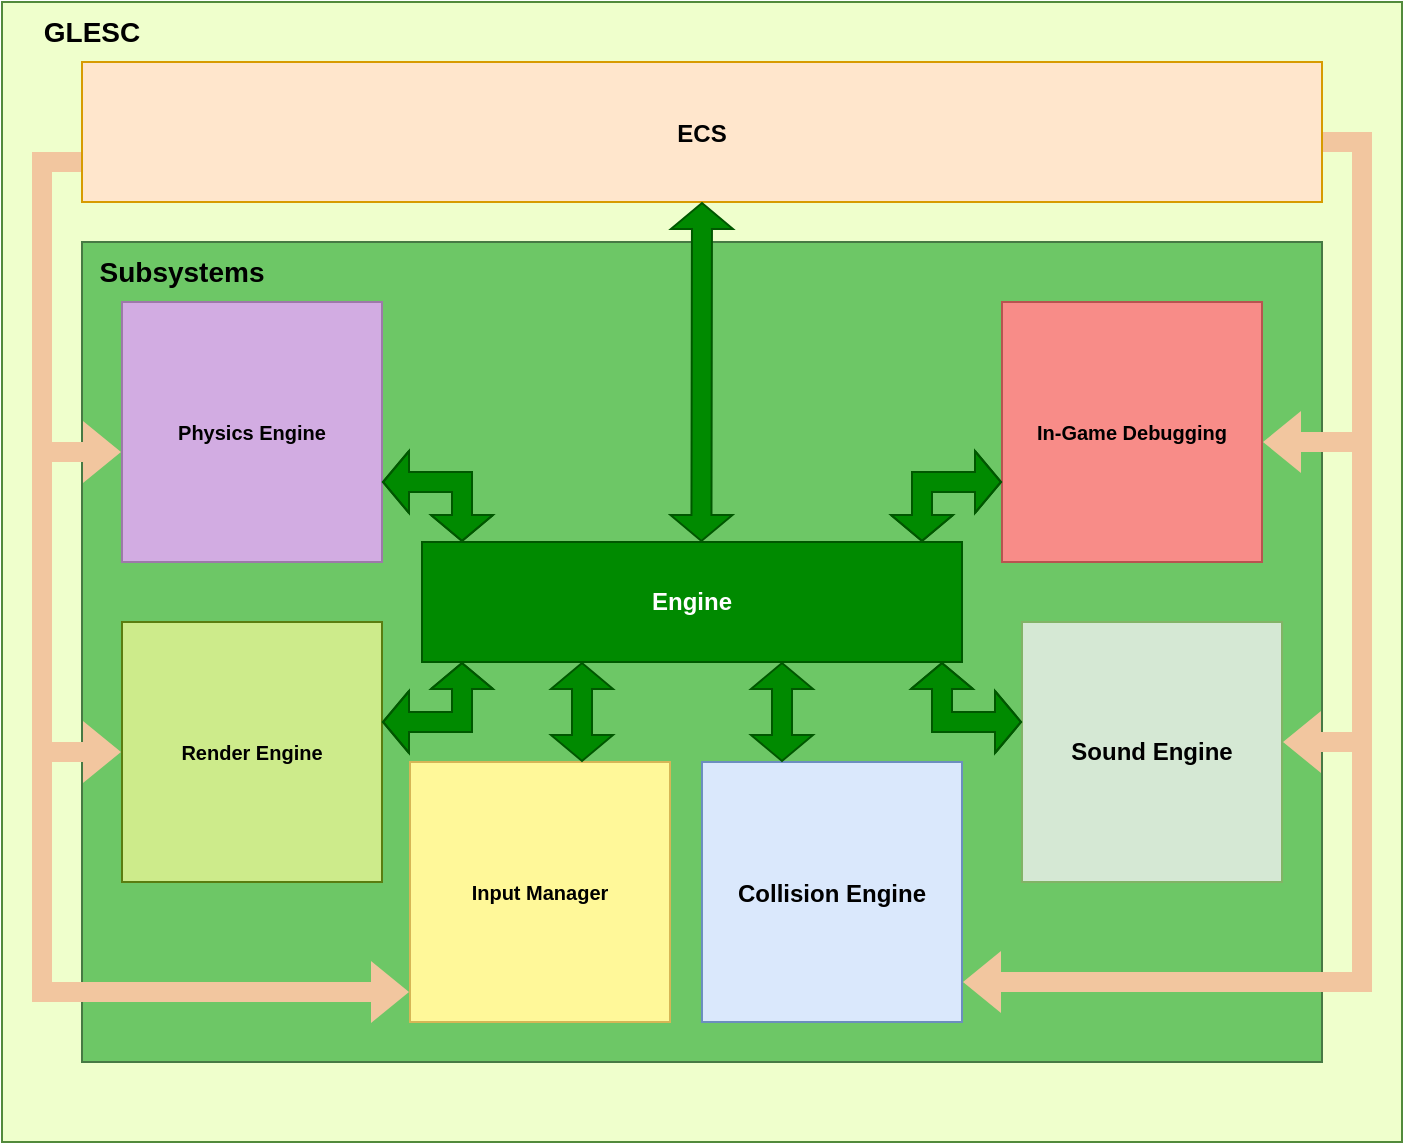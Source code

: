 <mxfile version="24.5.3" type="device">
  <diagram name="Página-1" id="2lp4uydA60VJKY2f_2jK">
    <mxGraphModel dx="988" dy="594" grid="1" gridSize="10" guides="1" tooltips="1" connect="1" arrows="1" fold="1" page="1" pageScale="1" pageWidth="827" pageHeight="1169" background="none" math="0" shadow="0">
      <root>
        <mxCell id="0" />
        <mxCell id="1" parent="0" />
        <mxCell id="lonjhoGg8wPurpXXjPY--60" value="" style="rounded=0;whiteSpace=wrap;html=1;fillColor=#efffcc;strokeColor=#528a3c;shadow=0;glass=0;container=0;" parent="1" vertex="1">
          <mxGeometry x="80" y="710" width="700" height="570" as="geometry" />
        </mxCell>
        <mxCell id="alcw4WebK94FmhoN8eKG-15" value="" style="rounded=0;whiteSpace=wrap;html=1;fillColor=#6dc766;strokeColor=#477944;shadow=0;glass=0;container=0;" parent="1" vertex="1">
          <mxGeometry x="120" y="830" width="620" height="410" as="geometry" />
        </mxCell>
        <mxCell id="alcw4WebK94FmhoN8eKG-17" value="Subsystems" style="text;html=1;strokeColor=none;fillColor=none;align=center;verticalAlign=middle;whiteSpace=wrap;rounded=0;fontStyle=1;fontSize=14;shadow=0;glass=0;container=0;" parent="1" vertex="1">
          <mxGeometry x="120" y="830" width="100" height="30" as="geometry" />
        </mxCell>
        <mxCell id="33" value="ECS" style="group;fillColor=#ffe6cc;strokeColor=#d79b00;container=0;flipH=1;flipV=1;verticalAlign=middle;fontStyle=1" parent="1" vertex="1" connectable="0">
          <mxGeometry x="120" y="740" width="620" height="70" as="geometry" />
        </mxCell>
        <mxCell id="lonjhoGg8wPurpXXjPY--36" value="&lt;span style=&quot;font-size: 10px; font-weight: 700;&quot;&gt;Physics Engine&lt;/span&gt;" style="rounded=0;whiteSpace=wrap;html=1;fillColor=#D2ACE2;strokeColor=#9D79A9;shadow=0;glass=0;container=0;flipH=1;flipV=1;" parent="1" vertex="1">
          <mxGeometry x="140" y="860" width="130" height="130" as="geometry" />
        </mxCell>
        <mxCell id="66" value="Sound Engine" style="rounded=0;whiteSpace=wrap;html=1;fillColor=#d5e8d4;strokeColor=#82b366;shadow=0;glass=0;container=0;flipH=1;flipV=1;fontStyle=1" parent="1" vertex="1">
          <mxGeometry x="590" y="1020" width="130" height="130" as="geometry" />
        </mxCell>
        <mxCell id="34" value="Collision Engine" style="group;fillColor=#dae8fc;strokeColor=#6c8ebf;container=0;flipH=1;flipV=1;align=center;verticalAlign=middle;fontStyle=1" parent="1" vertex="1" connectable="0">
          <mxGeometry x="430" y="1090" width="130" height="130" as="geometry" />
        </mxCell>
        <mxCell id="lonjhoGg8wPurpXXjPY--58" value="&lt;span style=&quot;font-size: 10px; font-weight: 700;&quot;&gt;In-Game Debugging&lt;/span&gt;" style="rounded=0;whiteSpace=wrap;html=1;fillColor=#F88C88;strokeColor=#b85450;shadow=0;glass=0;container=0;" parent="1" vertex="1">
          <mxGeometry x="580" y="860" width="130" height="130" as="geometry" />
        </mxCell>
        <mxCell id="lonjhoGg8wPurpXXjPY--37" value="&lt;b style=&quot;font-size: 9px;&quot;&gt;&lt;font style=&quot;font-size: 10px;&quot;&gt;Input Manager&lt;/font&gt;&lt;/b&gt;" style="rounded=0;whiteSpace=wrap;html=1;fillColor=#FFF899;strokeColor=#d6b656;gradientColor=none;shadow=0;glass=0;container=0;" parent="1" vertex="1">
          <mxGeometry x="284" y="1090" width="130" height="130" as="geometry" />
        </mxCell>
        <mxCell id="lonjhoGg8wPurpXXjPY--35" value="&lt;span style=&quot;font-size: 10px; font-weight: 700;&quot;&gt;Render Engine&lt;/span&gt;" style="rounded=0;whiteSpace=wrap;html=1;fillColor=#cdeb8b;strokeColor=#5A7D10;shadow=0;glass=0;container=0;" parent="1" vertex="1">
          <mxGeometry x="140" y="1020" width="130" height="130" as="geometry" />
        </mxCell>
        <mxCell id="Sd2SdpKYTMz3nvVP0K40-68" value="GLESC" style="text;html=1;strokeColor=none;fillColor=none;align=center;verticalAlign=middle;whiteSpace=wrap;rounded=0;fontStyle=1;fontSize=14;shadow=0;glass=0;container=0;" vertex="1" parent="1">
          <mxGeometry x="80" y="710" width="90" height="30" as="geometry" />
        </mxCell>
        <mxCell id="Sd2SdpKYTMz3nvVP0K40-69" value="Engine" style="rounded=0;whiteSpace=wrap;html=1;fillColor=#008a00;strokeColor=#005700;fontColor=#ffffff;fontStyle=1" vertex="1" parent="1">
          <mxGeometry x="290" y="980" width="270" height="60" as="geometry" />
        </mxCell>
        <mxCell id="Sd2SdpKYTMz3nvVP0K40-70" value="" style="shape=flexArrow;endArrow=classic;startArrow=classic;html=1;rounded=0;shadow=0;strokeWidth=1;startSize=4;endSize=4;targetPerimeterSpacing=0;fillColor=#008a00;fillStyle=auto;gradientDirection=north;strokeColor=#005700;" edge="1" parent="1">
          <mxGeometry width="100" height="100" relative="1" as="geometry">
            <mxPoint x="429.71" y="980" as="sourcePoint" />
            <mxPoint x="430" y="810" as="targetPoint" />
          </mxGeometry>
        </mxCell>
        <mxCell id="Sd2SdpKYTMz3nvVP0K40-72" value="" style="shape=flexArrow;endArrow=classic;startArrow=classic;html=1;rounded=0;shadow=0;strokeWidth=1;startSize=4;endSize=4;targetPerimeterSpacing=0;fillColor=#008a00;fillStyle=auto;gradientDirection=north;strokeColor=#005700;edgeStyle=orthogonalEdgeStyle;" edge="1" parent="1">
          <mxGeometry width="100" height="100" relative="1" as="geometry">
            <mxPoint x="310" y="980" as="sourcePoint" />
            <mxPoint x="270" y="950" as="targetPoint" />
            <Array as="points">
              <mxPoint x="310" y="950" />
            </Array>
          </mxGeometry>
        </mxCell>
        <mxCell id="Sd2SdpKYTMz3nvVP0K40-73" value="" style="shape=flexArrow;endArrow=classic;startArrow=classic;html=1;rounded=0;shadow=0;strokeWidth=1;startSize=4;endSize=4;targetPerimeterSpacing=0;fillColor=#008a00;fillStyle=auto;gradientDirection=north;strokeColor=#005700;edgeStyle=orthogonalEdgeStyle;" edge="1" parent="1">
          <mxGeometry width="100" height="100" relative="1" as="geometry">
            <mxPoint x="310" y="1040" as="sourcePoint" />
            <mxPoint x="270" y="1070" as="targetPoint" />
            <Array as="points">
              <mxPoint x="310" y="1070" />
            </Array>
          </mxGeometry>
        </mxCell>
        <mxCell id="Sd2SdpKYTMz3nvVP0K40-74" value="" style="shape=flexArrow;endArrow=classic;startArrow=classic;html=1;rounded=0;shadow=0;strokeWidth=1;startSize=4;endSize=4;targetPerimeterSpacing=0;fillColor=#008a00;fillStyle=auto;gradientDirection=north;strokeColor=#005700;edgeStyle=orthogonalEdgeStyle;" edge="1" parent="1">
          <mxGeometry width="100" height="100" relative="1" as="geometry">
            <mxPoint x="370.0" y="1090" as="sourcePoint" />
            <mxPoint x="370.0" y="1040" as="targetPoint" />
          </mxGeometry>
        </mxCell>
        <mxCell id="Sd2SdpKYTMz3nvVP0K40-75" value="" style="shape=flexArrow;endArrow=classic;startArrow=classic;html=1;rounded=0;shadow=0;strokeWidth=1;startSize=4;endSize=4;targetPerimeterSpacing=0;fillColor=#008a00;fillStyle=auto;gradientDirection=north;strokeColor=#005700;edgeStyle=orthogonalEdgeStyle;" edge="1" parent="1">
          <mxGeometry width="100" height="100" relative="1" as="geometry">
            <mxPoint x="470.0" y="1090" as="sourcePoint" />
            <mxPoint x="470.0" y="1040" as="targetPoint" />
          </mxGeometry>
        </mxCell>
        <mxCell id="Sd2SdpKYTMz3nvVP0K40-76" value="" style="shape=flexArrow;endArrow=classic;startArrow=classic;html=1;rounded=0;shadow=0;strokeWidth=1;startSize=4;endSize=4;targetPerimeterSpacing=0;fillColor=#008a00;fillStyle=auto;gradientDirection=north;strokeColor=#005700;" edge="1" parent="1">
          <mxGeometry width="100" height="100" relative="1" as="geometry">
            <mxPoint x="540" y="980" as="sourcePoint" />
            <mxPoint x="580" y="950" as="targetPoint" />
            <Array as="points">
              <mxPoint x="540" y="950" />
            </Array>
          </mxGeometry>
        </mxCell>
        <mxCell id="Sd2SdpKYTMz3nvVP0K40-77" value="" style="shape=flexArrow;endArrow=classic;startArrow=classic;html=1;rounded=0;shadow=0;strokeWidth=1;startSize=4;endSize=4;targetPerimeterSpacing=0;fillColor=#008a00;fillStyle=auto;gradientDirection=north;strokeColor=#005700;edgeStyle=orthogonalEdgeStyle;" edge="1" parent="1">
          <mxGeometry width="100" height="100" relative="1" as="geometry">
            <mxPoint x="550" y="1040" as="sourcePoint" />
            <mxPoint x="590" y="1070" as="targetPoint" />
            <Array as="points">
              <mxPoint x="550" y="1070" />
            </Array>
          </mxGeometry>
        </mxCell>
        <mxCell id="Sd2SdpKYTMz3nvVP0K40-78" value="" style="shape=flexArrow;endArrow=classic;html=1;rounded=0;edgeStyle=orthogonalEdgeStyle;fillColor=#F2C69F;strokeColor=none;pointerEvents=0;align=center;verticalAlign=middle;fontFamily=Helvetica;fontSize=12;fontColor=default;fontStyle=1;gradientColor=none;" edge="1" parent="1" target="lonjhoGg8wPurpXXjPY--58">
          <mxGeometry width="50" height="50" relative="1" as="geometry">
            <mxPoint x="740" y="780" as="sourcePoint" />
            <mxPoint x="670" y="820" as="targetPoint" />
            <Array as="points">
              <mxPoint x="760" y="780" />
              <mxPoint x="760" y="930" />
            </Array>
          </mxGeometry>
        </mxCell>
        <mxCell id="Sd2SdpKYTMz3nvVP0K40-80" value="" style="shape=flexArrow;endArrow=block;html=1;rounded=0;edgeStyle=orthogonalEdgeStyle;startArrow=none;startFill=0;endFill=0;targetPerimeterSpacing=0;sourcePerimeterSpacing=0;fillColor=#F2C69F;strokeColor=none;pointerEvents=0;align=center;verticalAlign=middle;fontFamily=Helvetica;fontSize=12;fontColor=default;fontStyle=1;gradientColor=none;" edge="1" parent="1" target="66">
          <mxGeometry width="50" height="50" relative="1" as="geometry">
            <mxPoint x="760" y="920" as="sourcePoint" />
            <mxPoint x="720" y="1082.5" as="targetPoint" />
            <Array as="points">
              <mxPoint x="760" y="1080" />
            </Array>
          </mxGeometry>
        </mxCell>
        <mxCell id="Sd2SdpKYTMz3nvVP0K40-81" value="" style="shape=flexArrow;endArrow=block;html=1;rounded=0;edgeStyle=orthogonalEdgeStyle;startArrow=none;startFill=0;endFill=0;targetPerimeterSpacing=0;sourcePerimeterSpacing=0;fillColor=#F2C69F;strokeColor=none;pointerEvents=0;align=center;verticalAlign=middle;fontFamily=Helvetica;fontSize=12;fontColor=default;fontStyle=1;gradientColor=none;" edge="1" parent="1">
          <mxGeometry width="50" height="50" relative="1" as="geometry">
            <mxPoint x="760" y="1070" as="sourcePoint" />
            <mxPoint x="560" y="1200" as="targetPoint" />
            <Array as="points">
              <mxPoint x="760" y="1200" />
            </Array>
          </mxGeometry>
        </mxCell>
        <mxCell id="Sd2SdpKYTMz3nvVP0K40-82" value="" style="shape=flexArrow;endArrow=classic;html=1;rounded=0;edgeStyle=orthogonalEdgeStyle;fillColor=#F2C69F;strokeColor=none;pointerEvents=0;align=center;verticalAlign=middle;fontFamily=Helvetica;fontSize=12;fontColor=default;fontStyle=1;gradientColor=none;" edge="1" parent="1" target="lonjhoGg8wPurpXXjPY--36">
          <mxGeometry width="50" height="50" relative="1" as="geometry">
            <mxPoint x="120" y="790" as="sourcePoint" />
            <mxPoint x="50" y="935" as="targetPoint" />
            <Array as="points">
              <mxPoint x="100" y="790" />
              <mxPoint x="100" y="935" />
            </Array>
          </mxGeometry>
        </mxCell>
        <mxCell id="Sd2SdpKYTMz3nvVP0K40-83" value="" style="shape=flexArrow;endArrow=block;html=1;rounded=0;edgeStyle=orthogonalEdgeStyle;startArrow=none;startFill=0;endFill=0;targetPerimeterSpacing=0;sourcePerimeterSpacing=0;fillColor=#F2C69F;strokeColor=none;pointerEvents=0;align=center;verticalAlign=middle;fontFamily=Helvetica;fontSize=12;fontColor=default;fontStyle=1;gradientColor=none;" edge="1" parent="1" target="lonjhoGg8wPurpXXjPY--35">
          <mxGeometry width="50" height="50" relative="1" as="geometry">
            <mxPoint x="100" y="925" as="sourcePoint" />
            <mxPoint x="60" y="1085" as="targetPoint" />
            <Array as="points">
              <mxPoint x="100" y="1085" />
            </Array>
          </mxGeometry>
        </mxCell>
        <mxCell id="Sd2SdpKYTMz3nvVP0K40-84" value="" style="shape=flexArrow;endArrow=block;html=1;rounded=0;edgeStyle=orthogonalEdgeStyle;startArrow=none;startFill=0;endFill=0;targetPerimeterSpacing=0;sourcePerimeterSpacing=0;fillColor=#F2C69F;strokeColor=none;pointerEvents=0;align=center;verticalAlign=middle;fontFamily=Helvetica;fontSize=12;fontColor=default;fontStyle=1;gradientColor=none;" edge="1" parent="1" target="lonjhoGg8wPurpXXjPY--37">
          <mxGeometry width="50" height="50" relative="1" as="geometry">
            <mxPoint x="100" y="1075" as="sourcePoint" />
            <mxPoint x="-100" y="1205" as="targetPoint" />
            <Array as="points">
              <mxPoint x="100" y="1205" />
            </Array>
          </mxGeometry>
        </mxCell>
      </root>
    </mxGraphModel>
  </diagram>
</mxfile>
